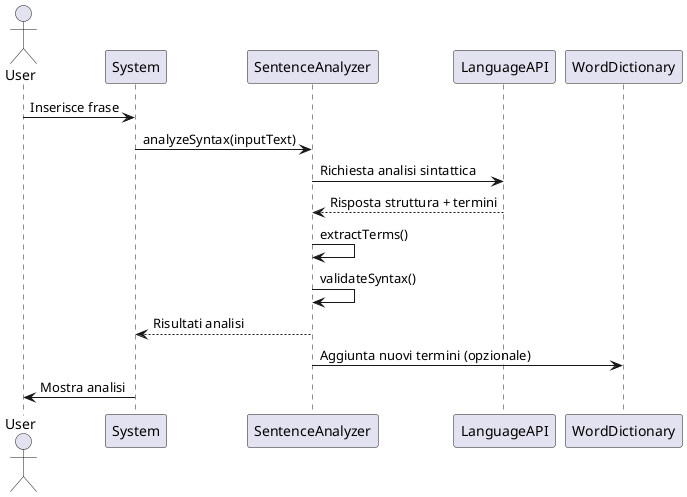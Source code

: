 
@startuml
actor User
participant System
participant SentenceAnalyzer
participant LanguageAPI
participant WordDictionary

User -> System : Inserisce frase
System -> SentenceAnalyzer : analyzeSyntax(inputText)
SentenceAnalyzer -> LanguageAPI : Richiesta analisi sintattica
LanguageAPI --> SentenceAnalyzer : Risposta struttura + termini
SentenceAnalyzer -> SentenceAnalyzer : extractTerms()
SentenceAnalyzer -> SentenceAnalyzer : validateSyntax()
SentenceAnalyzer --> System : Risultati analisi
SentenceAnalyzer -> WordDictionary : Aggiunta nuovi termini (opzionale)
System -> User : Mostra analisi
@enduml
